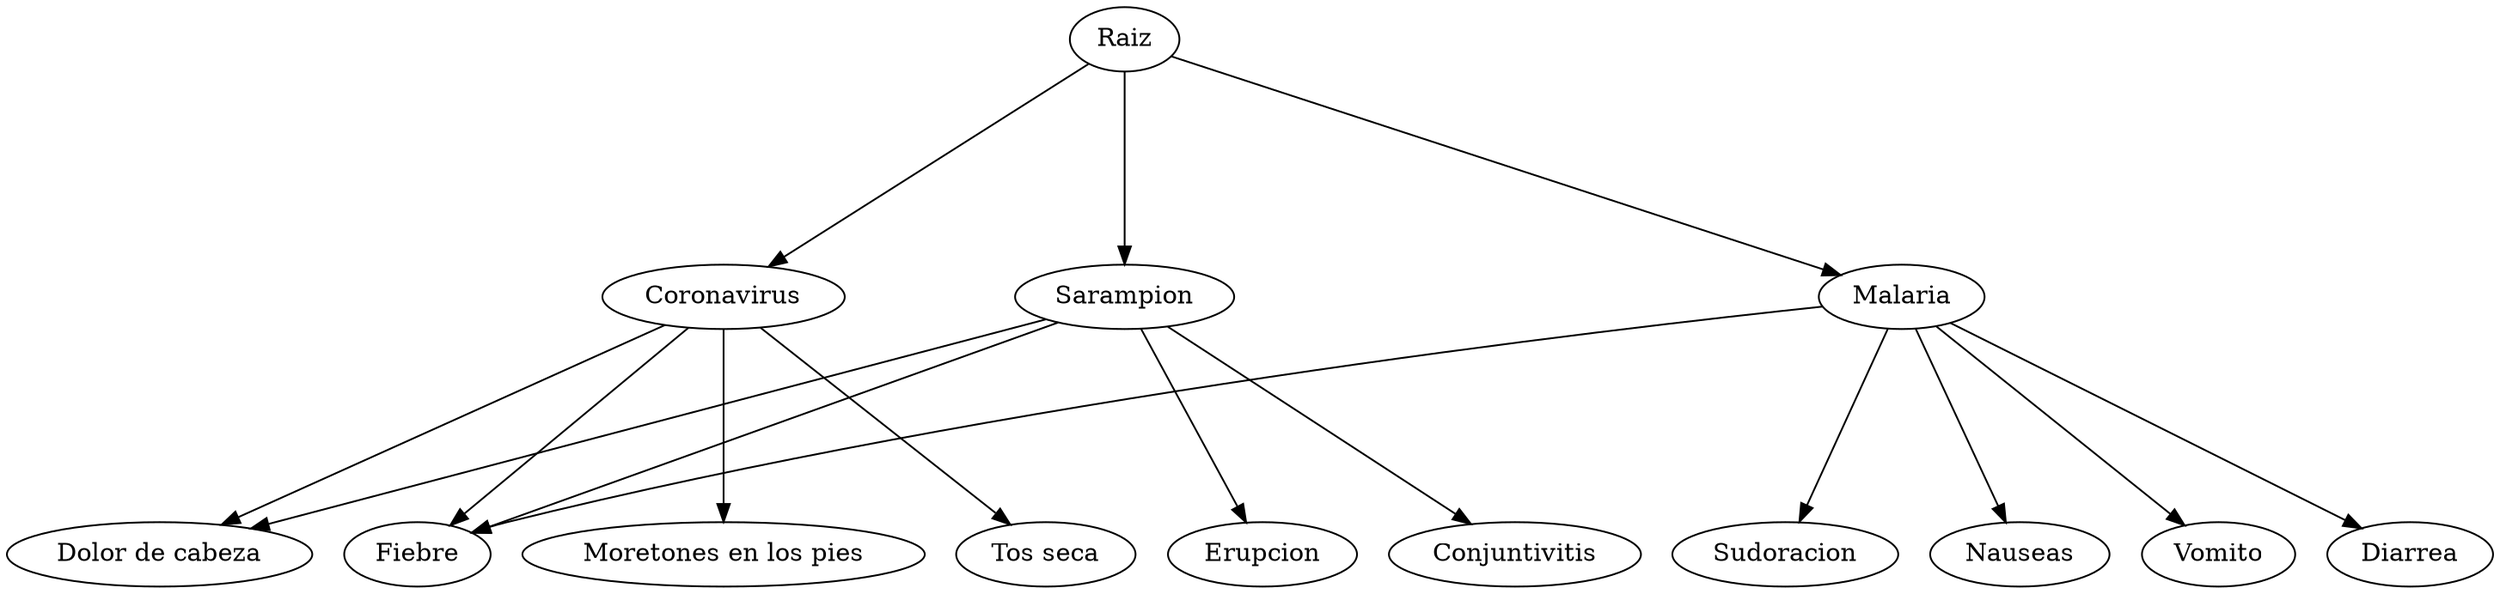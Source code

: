 strict digraph G {
graph [ordering="out"];
graph [ranksep="1.5"];
"Raiz"->"Coronavirus"
"Coronavirus"->"Dolor de cabeza"
"Coronavirus"->"Fiebre"
"Coronavirus"->"Moretones en los pies"
"Coronavirus"->"Tos seca"
"Raiz"->"Sarampion"
"Sarampion"->"Dolor de cabeza"
"Sarampion"->"Fiebre"
"Sarampion"->"Erupcion"
"Sarampion"->"Conjuntivitis"
"Raiz"->"Malaria"
"Malaria"->"Fiebre"
"Malaria"->"Sudoracion"
"Malaria"->"Nauseas"
"Malaria"->"Vomito"
"Malaria"->"Diarrea"
{ rank = same;"Coronavirus";"Sarampion";"Malaria";}
}
